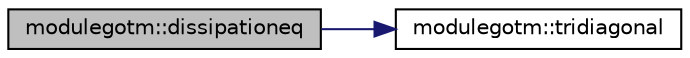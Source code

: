 digraph "modulegotm::dissipationeq"
{
 // LATEX_PDF_SIZE
  edge [fontname="Helvetica",fontsize="10",labelfontname="Helvetica",labelfontsize="10"];
  node [fontname="Helvetica",fontsize="10",shape=record];
  rankdir="LR";
  Node1 [label="modulegotm::dissipationeq",height=0.2,width=0.4,color="black", fillcolor="grey75", style="filled", fontcolor="black",tooltip=" "];
  Node1 -> Node2 [color="midnightblue",fontsize="10",style="solid"];
  Node2 [label="modulegotm::tridiagonal",height=0.2,width=0.4,color="black", fillcolor="white", style="filled",URL="$namespacemodulegotm.html#a95c763a61ad96de7516848ea4a686fdb",tooltip=" "];
}

